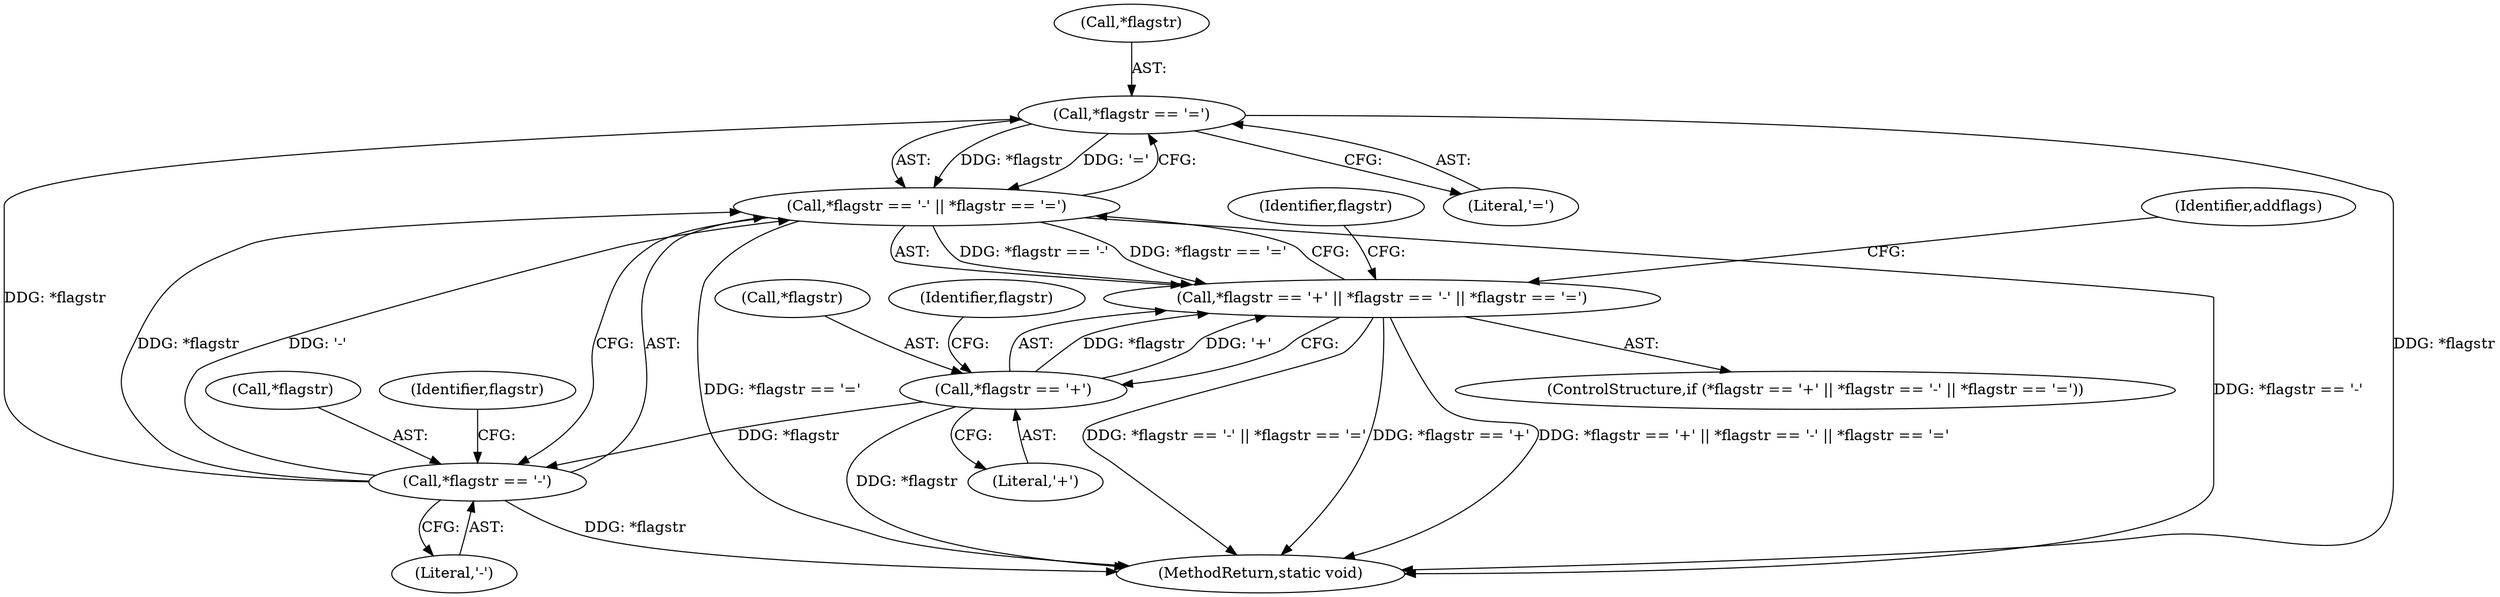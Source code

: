 digraph "0_atheme_c597156adc60a45b5f827793cd420945f47bc03b_1@pointer" {
"1000547" [label="(Call,*flagstr == '=')"];
"1000543" [label="(Call,*flagstr == '-')"];
"1000538" [label="(Call,*flagstr == '+')"];
"1000542" [label="(Call,*flagstr == '-' || *flagstr == '=')"];
"1000537" [label="(Call,*flagstr == '+' || *flagstr == '-' || *flagstr == '=')"];
"1000537" [label="(Call,*flagstr == '+' || *flagstr == '-' || *flagstr == '=')"];
"1000545" [label="(Identifier,flagstr)"];
"1000550" [label="(Literal,'=')"];
"1000547" [label="(Call,*flagstr == '=')"];
"1000553" [label="(Identifier,flagstr)"];
"1001054" [label="(MethodReturn,static void)"];
"1000539" [label="(Call,*flagstr)"];
"1000544" [label="(Call,*flagstr)"];
"1000541" [label="(Literal,'+')"];
"1000549" [label="(Identifier,flagstr)"];
"1000543" [label="(Call,*flagstr == '-')"];
"1000546" [label="(Literal,'-')"];
"1000538" [label="(Call,*flagstr == '+')"];
"1000536" [label="(ControlStructure,if (*flagstr == '+' || *flagstr == '-' || *flagstr == '='))"];
"1000587" [label="(Identifier,addflags)"];
"1000542" [label="(Call,*flagstr == '-' || *flagstr == '=')"];
"1000548" [label="(Call,*flagstr)"];
"1000547" -> "1000542"  [label="AST: "];
"1000547" -> "1000550"  [label="CFG: "];
"1000548" -> "1000547"  [label="AST: "];
"1000550" -> "1000547"  [label="AST: "];
"1000542" -> "1000547"  [label="CFG: "];
"1000547" -> "1001054"  [label="DDG: *flagstr"];
"1000547" -> "1000542"  [label="DDG: *flagstr"];
"1000547" -> "1000542"  [label="DDG: '='"];
"1000543" -> "1000547"  [label="DDG: *flagstr"];
"1000543" -> "1000542"  [label="AST: "];
"1000543" -> "1000546"  [label="CFG: "];
"1000544" -> "1000543"  [label="AST: "];
"1000546" -> "1000543"  [label="AST: "];
"1000549" -> "1000543"  [label="CFG: "];
"1000542" -> "1000543"  [label="CFG: "];
"1000543" -> "1001054"  [label="DDG: *flagstr"];
"1000543" -> "1000542"  [label="DDG: *flagstr"];
"1000543" -> "1000542"  [label="DDG: '-'"];
"1000538" -> "1000543"  [label="DDG: *flagstr"];
"1000538" -> "1000537"  [label="AST: "];
"1000538" -> "1000541"  [label="CFG: "];
"1000539" -> "1000538"  [label="AST: "];
"1000541" -> "1000538"  [label="AST: "];
"1000545" -> "1000538"  [label="CFG: "];
"1000537" -> "1000538"  [label="CFG: "];
"1000538" -> "1001054"  [label="DDG: *flagstr"];
"1000538" -> "1000537"  [label="DDG: *flagstr"];
"1000538" -> "1000537"  [label="DDG: '+'"];
"1000542" -> "1000537"  [label="AST: "];
"1000537" -> "1000542"  [label="CFG: "];
"1000542" -> "1001054"  [label="DDG: *flagstr == '-'"];
"1000542" -> "1001054"  [label="DDG: *flagstr == '='"];
"1000542" -> "1000537"  [label="DDG: *flagstr == '-'"];
"1000542" -> "1000537"  [label="DDG: *flagstr == '='"];
"1000537" -> "1000536"  [label="AST: "];
"1000553" -> "1000537"  [label="CFG: "];
"1000587" -> "1000537"  [label="CFG: "];
"1000537" -> "1001054"  [label="DDG: *flagstr == '-' || *flagstr == '='"];
"1000537" -> "1001054"  [label="DDG: *flagstr == '+'"];
"1000537" -> "1001054"  [label="DDG: *flagstr == '+' || *flagstr == '-' || *flagstr == '='"];
}
